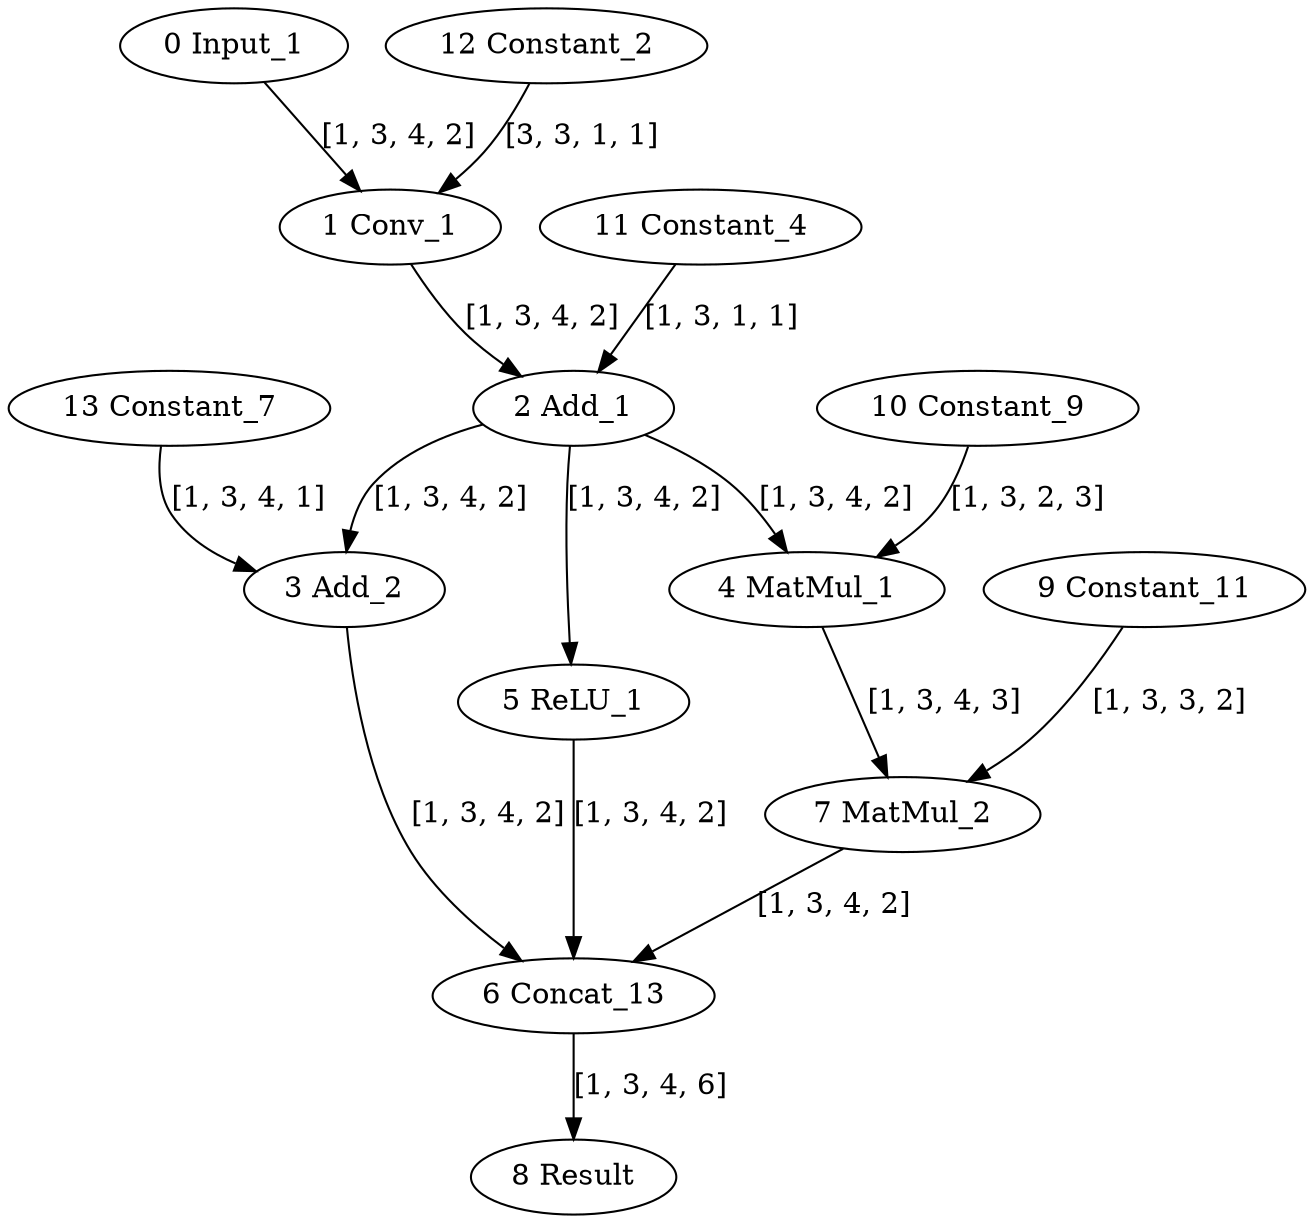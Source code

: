 strict digraph  {
"0 Input_1" [id=0, type=Parameter];
"1 Conv_1" [id=1, type=Convolution];
"2 Add_1" [id=2, type=Add];
"3 Add_2" [id=3, type=Add];
"4 MatMul_1" [id=4, type=MatMul];
"5 ReLU_1" [id=5, type=Relu];
"6 Concat_13" [id=6, type=Concat];
"7 MatMul_2" [id=7, type=MatMul];
"8 Result" [id=8, type=Result];
"9 Constant_11" [id=9, type=Constant];
"10 Constant_9" [id=10, type=Constant];
"11 Constant_4" [id=11, type=Constant];
"12 Constant_2" [id=12, type=Constant];
"13 Constant_7" [id=13, type=Constant];
"0 Input_1" -> "1 Conv_1"  [label="[1, 3, 4, 2]", style=solid];
"1 Conv_1" -> "2 Add_1"  [label="[1, 3, 4, 2]", style=solid];
"2 Add_1" -> "3 Add_2"  [label="[1, 3, 4, 2]", style=solid];
"2 Add_1" -> "4 MatMul_1"  [label="[1, 3, 4, 2]", style=solid];
"2 Add_1" -> "5 ReLU_1"  [label="[1, 3, 4, 2]", style=solid];
"3 Add_2" -> "6 Concat_13"  [label="[1, 3, 4, 2]", style=solid];
"4 MatMul_1" -> "7 MatMul_2"  [label="[1, 3, 4, 3]", style=solid];
"5 ReLU_1" -> "6 Concat_13"  [label="[1, 3, 4, 2]", style=solid];
"6 Concat_13" -> "8 Result"  [label="[1, 3, 4, 6]", style=solid];
"7 MatMul_2" -> "6 Concat_13"  [label="[1, 3, 4, 2]", style=solid];
"9 Constant_11" -> "7 MatMul_2"  [label="[1, 3, 3, 2]", style=solid];
"10 Constant_9" -> "4 MatMul_1"  [label="[1, 3, 2, 3]", style=solid];
"11 Constant_4" -> "2 Add_1"  [label="[1, 3, 1, 1]", style=solid];
"12 Constant_2" -> "1 Conv_1"  [label="[3, 3, 1, 1]", style=solid];
"13 Constant_7" -> "3 Add_2"  [label="[1, 3, 4, 1]", style=solid];
}

